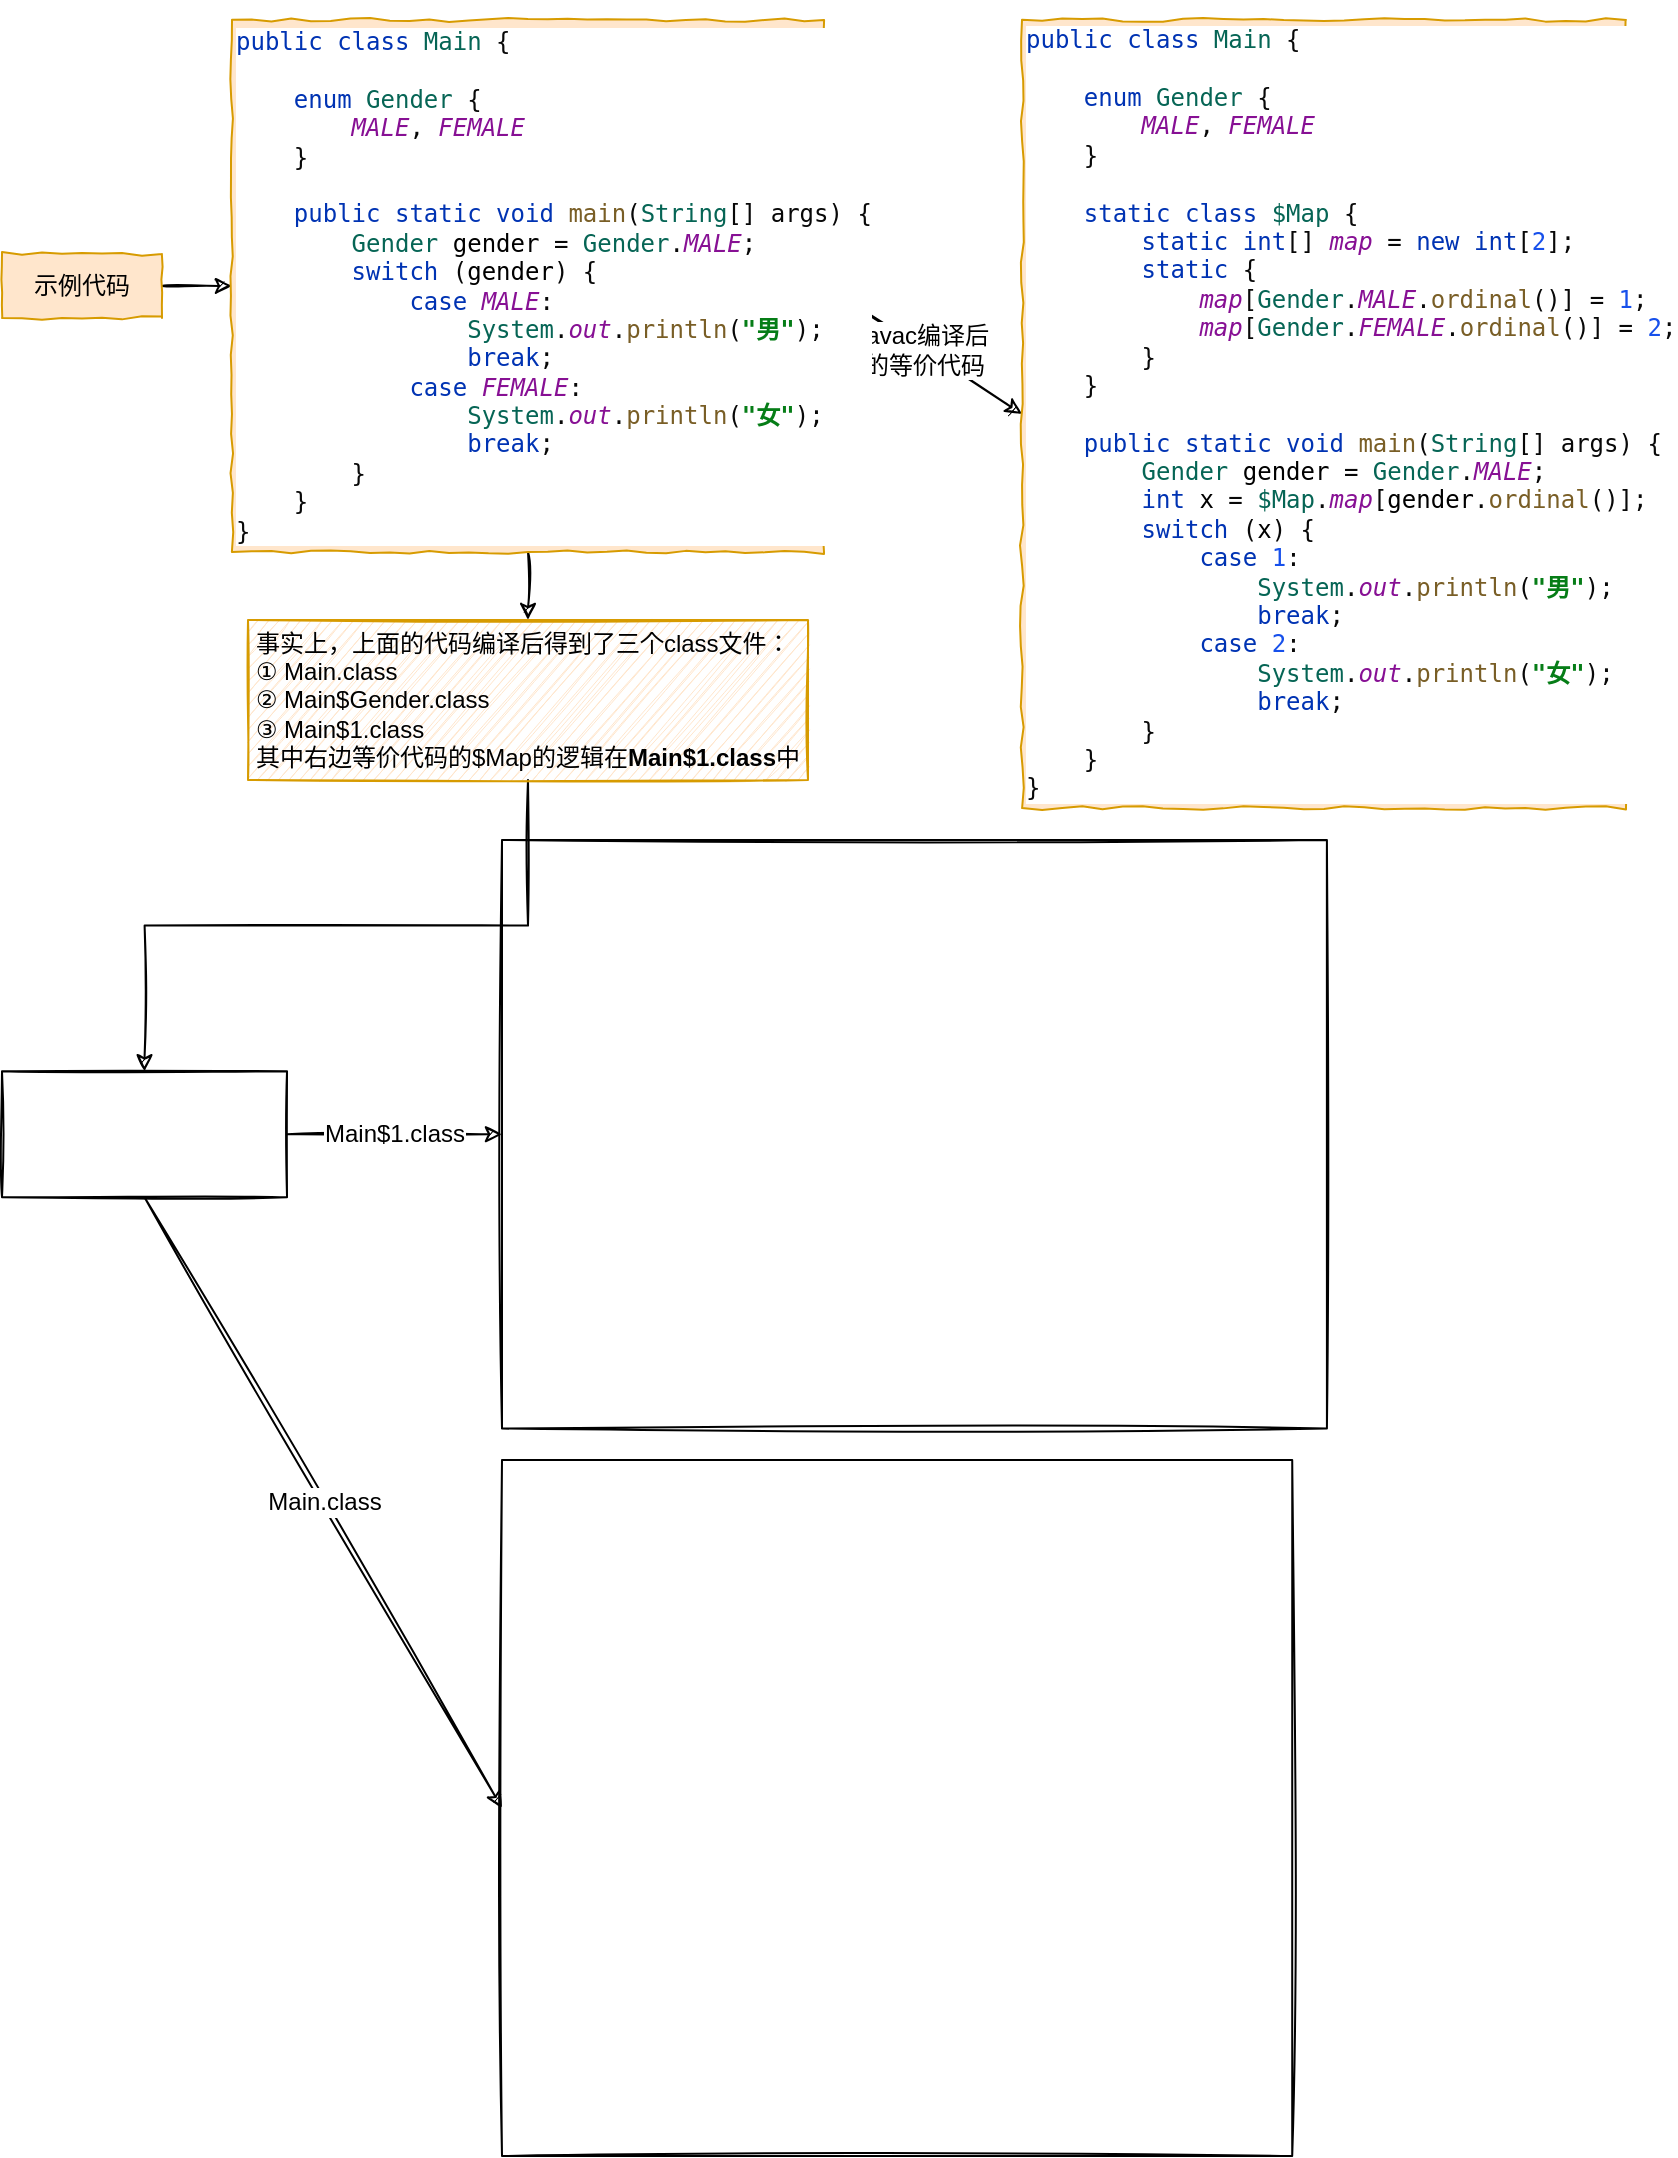 <mxfile>
    <diagram id="yKPGHIjmYa8QDN-HBLx1" name="第 1 页">
        <mxGraphModel dx="977" dy="569" grid="1" gridSize="10" guides="1" tooltips="1" connect="1" arrows="1" fold="1" page="1" pageScale="1" pageWidth="827" pageHeight="1169" math="0" shadow="0">
            <root>
                <mxCell id="0"/>
                <mxCell id="1" parent="0"/>
                <mxCell id="5" style="edgeStyle=none;html=1;exitX=1;exitY=0.5;exitDx=0;exitDy=0;entryX=0;entryY=0.5;entryDx=0;entryDy=0;fontSize=11;sketch=1;" parent="1" source="3" target="4" edge="1">
                    <mxGeometry relative="1" as="geometry"/>
                </mxCell>
                <mxCell id="3" value="示例代码" style="rounded=0;whiteSpace=wrap;html=1;fillColor=#ffe6cc;strokeColor=#d79b00;comic=1;" parent="1" vertex="1">
                    <mxGeometry x="40" y="157" width="80" height="32" as="geometry"/>
                </mxCell>
                <mxCell id="7" value="&lt;font style=&quot;font-size: 12px&quot;&gt;javac编译后&lt;br&gt;的等价代码&lt;/font&gt;" style="edgeStyle=none;sketch=1;html=1;exitX=1;exitY=0.5;exitDx=0;exitDy=0;entryX=0;entryY=0.5;entryDx=0;entryDy=0;fontSize=11;" parent="1" source="4" target="6" edge="1">
                    <mxGeometry relative="1" as="geometry"/>
                </mxCell>
                <mxCell id="9" style="edgeStyle=none;sketch=1;html=1;exitX=0.5;exitY=1;exitDx=0;exitDy=0;entryX=0.5;entryY=0;entryDx=0;entryDy=0;fontSize=11;" parent="1" source="4" target="8" edge="1">
                    <mxGeometry relative="1" as="geometry"/>
                </mxCell>
                <mxCell id="4" value="&lt;pre style=&quot;background-color: rgb(255 , 255 , 255) ; color: rgb(8 , 8 , 8) ; font-family: &amp;#34;consolas&amp;#34; , monospace&quot;&gt;&lt;span style=&quot;color: #0033b3&quot;&gt;public class &lt;/span&gt;&lt;span style=&quot;color: #066555&quot;&gt;Main &lt;/span&gt;{&lt;br&gt;&lt;br&gt;    &lt;span style=&quot;color: #0033b3&quot;&gt;enum &lt;/span&gt;&lt;span style=&quot;color: #066555&quot;&gt;Gender &lt;/span&gt;{&lt;br&gt;        &lt;span style=&quot;color: #871094 ; font-style: italic&quot;&gt;MALE&lt;/span&gt;, &lt;span style=&quot;color: #871094 ; font-style: italic&quot;&gt;FEMALE&lt;br&gt;&lt;/span&gt;&lt;span style=&quot;color: #871094 ; font-style: italic&quot;&gt;    &lt;/span&gt;}&lt;br&gt;&lt;br&gt;    &lt;span style=&quot;color: #0033b3&quot;&gt;public static void &lt;/span&gt;&lt;span style=&quot;color: #795e26&quot;&gt;main&lt;/span&gt;(&lt;span style=&quot;color: #066555&quot;&gt;String&lt;/span&gt;[] args) {&lt;br&gt;        &lt;span style=&quot;color: #066555&quot;&gt;Gender &lt;/span&gt;&lt;span style=&quot;color: #000000&quot;&gt;gender &lt;/span&gt;= &lt;span style=&quot;color: #066555&quot;&gt;Gender&lt;/span&gt;.&lt;span style=&quot;color: #871094 ; font-style: italic&quot;&gt;MALE&lt;/span&gt;;&lt;br&gt;        &lt;span style=&quot;color: #0033b3&quot;&gt;switch &lt;/span&gt;(&lt;span style=&quot;color: #000000&quot;&gt;gender&lt;/span&gt;) {&lt;br&gt;            &lt;span style=&quot;color: #0033b3&quot;&gt;case &lt;/span&gt;&lt;span style=&quot;color: #871094 ; font-style: italic&quot;&gt;MALE&lt;/span&gt;:&lt;br&gt;                &lt;span style=&quot;color: #066555&quot;&gt;System&lt;/span&gt;.&lt;span style=&quot;color: #871094 ; font-style: italic&quot;&gt;out&lt;/span&gt;.&lt;span style=&quot;color: #795e26&quot;&gt;println&lt;/span&gt;(&lt;span style=&quot;color: #067d17 ; font-weight: bold&quot;&gt;&quot;&lt;/span&gt;&lt;span style=&quot;color: #067d17 ; font-weight: bold ; font-family: &amp;#34;宋体&amp;#34; , monospace&quot;&gt;男&lt;/span&gt;&lt;span style=&quot;color: #067d17 ; font-weight: bold&quot;&gt;&quot;&lt;/span&gt;);&lt;br&gt;                &lt;span style=&quot;color: #0033b3&quot;&gt;break&lt;/span&gt;;&lt;br&gt;            &lt;span style=&quot;color: #0033b3&quot;&gt;case &lt;/span&gt;&lt;span style=&quot;color: #871094 ; font-style: italic&quot;&gt;FEMALE&lt;/span&gt;:&lt;br&gt;                &lt;span style=&quot;color: #066555&quot;&gt;System&lt;/span&gt;.&lt;span style=&quot;color: #871094 ; font-style: italic&quot;&gt;out&lt;/span&gt;.&lt;span style=&quot;color: #795e26&quot;&gt;println&lt;/span&gt;(&lt;span style=&quot;color: #067d17 ; font-weight: bold&quot;&gt;&quot;&lt;/span&gt;&lt;span style=&quot;color: #067d17 ; font-weight: bold ; font-family: &amp;#34;宋体&amp;#34; , monospace&quot;&gt;女&lt;/span&gt;&lt;span style=&quot;color: #067d17 ; font-weight: bold&quot;&gt;&quot;&lt;/span&gt;);&lt;br&gt;                &lt;span style=&quot;color: #0033b3&quot;&gt;break&lt;/span&gt;;&lt;br&gt;        }&lt;br&gt;    }&lt;br&gt;}&lt;/pre&gt;" style="rounded=0;whiteSpace=wrap;html=1;fillColor=#ffe6cc;strokeColor=#d79b00;comic=1;align=left;" parent="1" vertex="1">
                    <mxGeometry x="155" y="40" width="296" height="266" as="geometry"/>
                </mxCell>
                <mxCell id="6" value="&lt;pre style=&quot;background-color: rgb(255 , 255 , 255) ; color: rgb(8 , 8 , 8) ; font-family: &amp;#34;consolas&amp;#34; , monospace&quot;&gt;&lt;pre style=&quot;font-family: &amp;#34;consolas&amp;#34; , monospace&quot;&gt;&lt;span style=&quot;color: #0033b3&quot;&gt;public class &lt;/span&gt;&lt;span style=&quot;color: #066555&quot;&gt;Main &lt;/span&gt;{&lt;br&gt;&lt;br&gt;    &lt;span style=&quot;color: #0033b3&quot;&gt;enum &lt;/span&gt;&lt;span style=&quot;color: #066555&quot;&gt;Gender &lt;/span&gt;{&lt;br&gt;        &lt;span style=&quot;color: #871094 ; font-style: italic&quot;&gt;MALE&lt;/span&gt;, &lt;span style=&quot;color: #871094 ; font-style: italic&quot;&gt;FEMALE&lt;br&gt;&lt;/span&gt;&lt;span style=&quot;color: #871094 ; font-style: italic&quot;&gt;    &lt;/span&gt;}&lt;br&gt;&lt;br&gt;    &lt;span style=&quot;color: #0033b3&quot;&gt;static class &lt;/span&gt;&lt;span style=&quot;color: #066555&quot;&gt;$Map &lt;/span&gt;{&lt;br&gt;        &lt;span style=&quot;color: #0033b3&quot;&gt;static int&lt;/span&gt;[] &lt;span style=&quot;color: #871094 ; font-style: italic&quot;&gt;map &lt;/span&gt;= &lt;span style=&quot;color: #0033b3&quot;&gt;new int&lt;/span&gt;[&lt;span style=&quot;color: #1750eb&quot;&gt;2&lt;/span&gt;];&lt;br&gt;        &lt;span style=&quot;color: #0033b3&quot;&gt;static &lt;/span&gt;{&lt;br&gt;            &lt;span style=&quot;color: #871094 ; font-style: italic&quot;&gt;map&lt;/span&gt;[&lt;span style=&quot;color: #066555&quot;&gt;Gender&lt;/span&gt;.&lt;span style=&quot;color: #871094 ; font-style: italic&quot;&gt;MALE&lt;/span&gt;.&lt;span style=&quot;color: #795e26&quot;&gt;ordinal&lt;/span&gt;()] = &lt;span style=&quot;color: #1750eb&quot;&gt;1&lt;/span&gt;;&lt;br&gt;            &lt;span style=&quot;color: #871094 ; font-style: italic&quot;&gt;map&lt;/span&gt;[&lt;span style=&quot;color: #066555&quot;&gt;Gender&lt;/span&gt;.&lt;span style=&quot;color: #871094 ; font-style: italic&quot;&gt;FEMALE&lt;/span&gt;.&lt;span style=&quot;color: #795e26&quot;&gt;ordinal&lt;/span&gt;()] = &lt;span style=&quot;color: #1750eb&quot;&gt;2&lt;/span&gt;;&lt;br&gt;        }&lt;br&gt;    }&lt;br&gt;&lt;br&gt;    &lt;span style=&quot;color: #0033b3&quot;&gt;public static void &lt;/span&gt;&lt;span style=&quot;color: #795e26&quot;&gt;main&lt;/span&gt;(&lt;span style=&quot;color: #066555&quot;&gt;String&lt;/span&gt;[] args) {&lt;br&gt;        &lt;span style=&quot;color: #066555&quot;&gt;Gender &lt;/span&gt;&lt;span style=&quot;color: #000000&quot;&gt;gender &lt;/span&gt;= &lt;span style=&quot;color: #066555&quot;&gt;Gender&lt;/span&gt;.&lt;span style=&quot;color: #871094 ; font-style: italic&quot;&gt;MALE&lt;/span&gt;;&lt;br&gt;        &lt;span style=&quot;color: #0033b3&quot;&gt;int &lt;/span&gt;&lt;span style=&quot;color: #000000&quot;&gt;x &lt;/span&gt;= &lt;span style=&quot;color: #066555&quot;&gt;$Map&lt;/span&gt;.&lt;span style=&quot;color: #871094 ; font-style: italic&quot;&gt;map&lt;/span&gt;[&lt;span style=&quot;color: #000000&quot;&gt;gender&lt;/span&gt;.&lt;span style=&quot;color: #795e26&quot;&gt;ordinal&lt;/span&gt;()];&lt;br&gt;        &lt;span style=&quot;color: #0033b3&quot;&gt;switch &lt;/span&gt;(&lt;span style=&quot;color: #000000&quot;&gt;x&lt;/span&gt;) {&lt;br&gt;            &lt;span style=&quot;color: #0033b3&quot;&gt;case &lt;/span&gt;&lt;span style=&quot;color: #1750eb&quot;&gt;1&lt;/span&gt;:&lt;br&gt;                &lt;span style=&quot;color: #066555&quot;&gt;System&lt;/span&gt;.&lt;span style=&quot;color: #871094 ; font-style: italic&quot;&gt;out&lt;/span&gt;.&lt;span style=&quot;color: #795e26&quot;&gt;println&lt;/span&gt;(&lt;span style=&quot;color: #067d17 ; font-weight: bold&quot;&gt;&quot;&lt;/span&gt;&lt;span style=&quot;color: #067d17 ; font-weight: bold ; font-family: &amp;#34;宋体&amp;#34; , monospace&quot;&gt;男&lt;/span&gt;&lt;span style=&quot;color: #067d17 ; font-weight: bold&quot;&gt;&quot;&lt;/span&gt;);&lt;br&gt;                &lt;span style=&quot;color: #0033b3&quot;&gt;break&lt;/span&gt;;&lt;br&gt;            &lt;span style=&quot;color: #0033b3&quot;&gt;case &lt;/span&gt;&lt;span style=&quot;color: #1750eb&quot;&gt;2&lt;/span&gt;:&lt;br&gt;                &lt;span style=&quot;color: #066555&quot;&gt;System&lt;/span&gt;.&lt;span style=&quot;color: #871094 ; font-style: italic&quot;&gt;out&lt;/span&gt;.&lt;span style=&quot;color: #795e26&quot;&gt;println&lt;/span&gt;(&lt;span style=&quot;color: #067d17 ; font-weight: bold&quot;&gt;&quot;&lt;/span&gt;&lt;span style=&quot;color: #067d17 ; font-weight: bold ; font-family: &amp;#34;宋体&amp;#34; , monospace&quot;&gt;女&lt;/span&gt;&lt;span style=&quot;color: #067d17 ; font-weight: bold&quot;&gt;&quot;&lt;/span&gt;);&lt;br&gt;                &lt;span style=&quot;color: #0033b3&quot;&gt;break&lt;/span&gt;;&lt;br&gt;        }&lt;br&gt;    }&lt;br&gt;}&lt;/pre&gt;&lt;/pre&gt;" style="rounded=0;whiteSpace=wrap;html=1;fillColor=#ffe6cc;strokeColor=#d79b00;comic=1;align=left;" parent="1" vertex="1">
                    <mxGeometry x="550" y="40" width="302" height="394" as="geometry"/>
                </mxCell>
                <mxCell id="11" style="edgeStyle=orthogonalEdgeStyle;sketch=1;html=1;exitX=0.5;exitY=1;exitDx=0;exitDy=0;entryX=0.5;entryY=0;entryDx=0;entryDy=0;fontSize=11;rounded=0;" parent="1" source="8" target="10" edge="1">
                    <mxGeometry relative="1" as="geometry"/>
                </mxCell>
                <mxCell id="8" value="&lt;div style=&quot;text-align: left&quot;&gt;&lt;span&gt;事实上，上面的代码编译后得到了三个class文件：&lt;/span&gt;&lt;/div&gt;&lt;div style=&quot;text-align: left&quot;&gt;&lt;span&gt;① Main.class&lt;/span&gt;&lt;/div&gt;&lt;div style=&quot;text-align: left&quot;&gt;&lt;span&gt;② Main$Gender.class&lt;/span&gt;&lt;/div&gt;&lt;div style=&quot;text-align: left&quot;&gt;&lt;span&gt;③ Main$1.class&lt;/span&gt;&lt;/div&gt;&lt;div style=&quot;text-align: left&quot;&gt;其中右边等价代码的$Map的逻辑在&lt;b&gt;Main$1.class&lt;/b&gt;中&lt;/div&gt;" style="rounded=0;whiteSpace=wrap;html=1;fillColor=#ffe6cc;strokeColor=#d79b00;comic=1;sketch=1;" parent="1" vertex="1">
                    <mxGeometry x="163" y="340" width="280" height="80" as="geometry"/>
                </mxCell>
                <mxCell id="13" value="&lt;font style=&quot;font-size: 12px&quot;&gt;Main$1.class&lt;/font&gt;" style="rounded=0;sketch=1;html=1;exitX=1;exitY=0.5;exitDx=0;exitDy=0;entryX=0;entryY=0.5;entryDx=0;entryDy=0;fontSize=11;" parent="1" source="10" target="12" edge="1">
                    <mxGeometry relative="1" as="geometry"/>
                </mxCell>
                <mxCell id="15" value="&lt;font style=&quot;font-size: 12px&quot;&gt;Main.class&lt;/font&gt;" style="edgeStyle=none;rounded=0;sketch=1;html=1;exitX=0.5;exitY=1;exitDx=0;exitDy=0;entryX=0;entryY=0.5;entryDx=0;entryDy=0;fontSize=11;" parent="1" source="10" target="14" edge="1">
                    <mxGeometry relative="1" as="geometry"/>
                </mxCell>
                <mxCell id="10" value="" style="shape=image;imageAspect=0;aspect=fixed;verticalLabelPosition=bottom;verticalAlign=top;comic=1;sketch=1;fontSize=11;image=https://codereaper-image-bed.oss-cn-shenzhen.aliyuncs.com/img/image-20220825160421674.png;imageBorder=default;" parent="1" vertex="1">
                    <mxGeometry x="40" y="565.64" width="142.51" height="63" as="geometry"/>
                </mxCell>
                <mxCell id="12" value="" style="shape=image;imageAspect=0;aspect=fixed;verticalLabelPosition=bottom;verticalAlign=top;comic=1;sketch=1;fontSize=11;image=https://codereaper-image-bed.oss-cn-shenzhen.aliyuncs.com/img/image-20220825160551317.png;imageBorder=default;" parent="1" vertex="1">
                    <mxGeometry x="290" y="450" width="412.46" height="294.27" as="geometry"/>
                </mxCell>
                <mxCell id="14" value="" style="shape=image;imageAspect=0;aspect=fixed;verticalLabelPosition=bottom;verticalAlign=top;comic=1;sketch=1;fontSize=11;image=https://codereaper-image-bed.oss-cn-shenzhen.aliyuncs.com/img/image-20220825160811678.png;imageBorder=default;" parent="1" vertex="1">
                    <mxGeometry x="290" y="760" width="395.11" height="348" as="geometry"/>
                </mxCell>
            </root>
        </mxGraphModel>
    </diagram>
</mxfile>